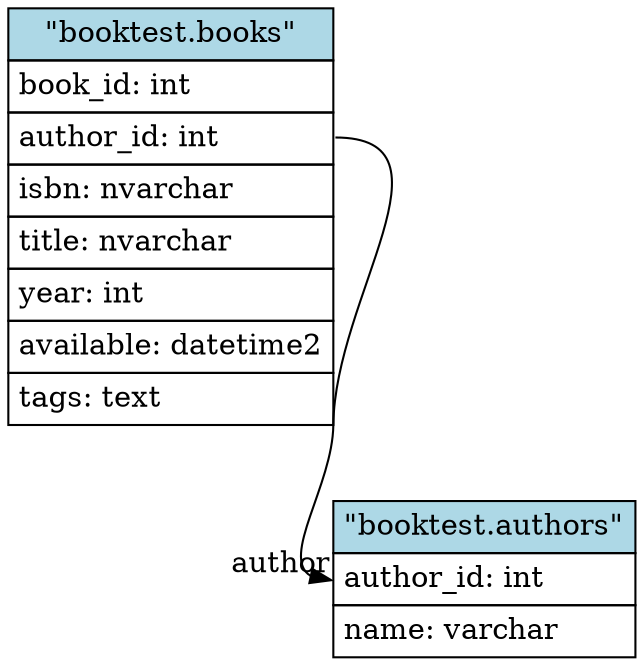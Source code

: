 // Generated by XO.
digraph booktest {
	// Defaults
	node [shape=none, margin=0]
	
	// Nodes (tables)
	"booktest.authors" [ label=<
		<table border="0" cellborder="1" cellspacing="0" cellpadding="4">
		<tr><td bgcolor="lightblue">"booktest.authors"</td></tr>
		<tr><td align="left" PORT="author_id">author_id: int</td></tr>
		<tr><td align="left" PORT="name">name: varchar</td></tr>
		</table>> ]
	
	"booktest.books" [ label=<
		<table border="0" cellborder="1" cellspacing="0" cellpadding="4">
		<tr><td bgcolor="lightblue">"booktest.books"</td></tr>
		<tr><td align="left" PORT="book_id">book_id: int</td></tr>
		<tr><td align="left" PORT="author_id">author_id: int</td></tr>
		<tr><td align="left" PORT="isbn">isbn: nvarchar</td></tr>
		<tr><td align="left" PORT="title">title: nvarchar</td></tr>
		<tr><td align="left" PORT="year">year: int</td></tr>
		<tr><td align="left" PORT="available">available: datetime2</td></tr>
		<tr><td align="left" PORT="tags">tags: text</td></tr>
		</table>> ]
	
	"booktest.books":"author_id":e -> "booktest.authors":"author_id":w [
		headlabel="author"]
}
